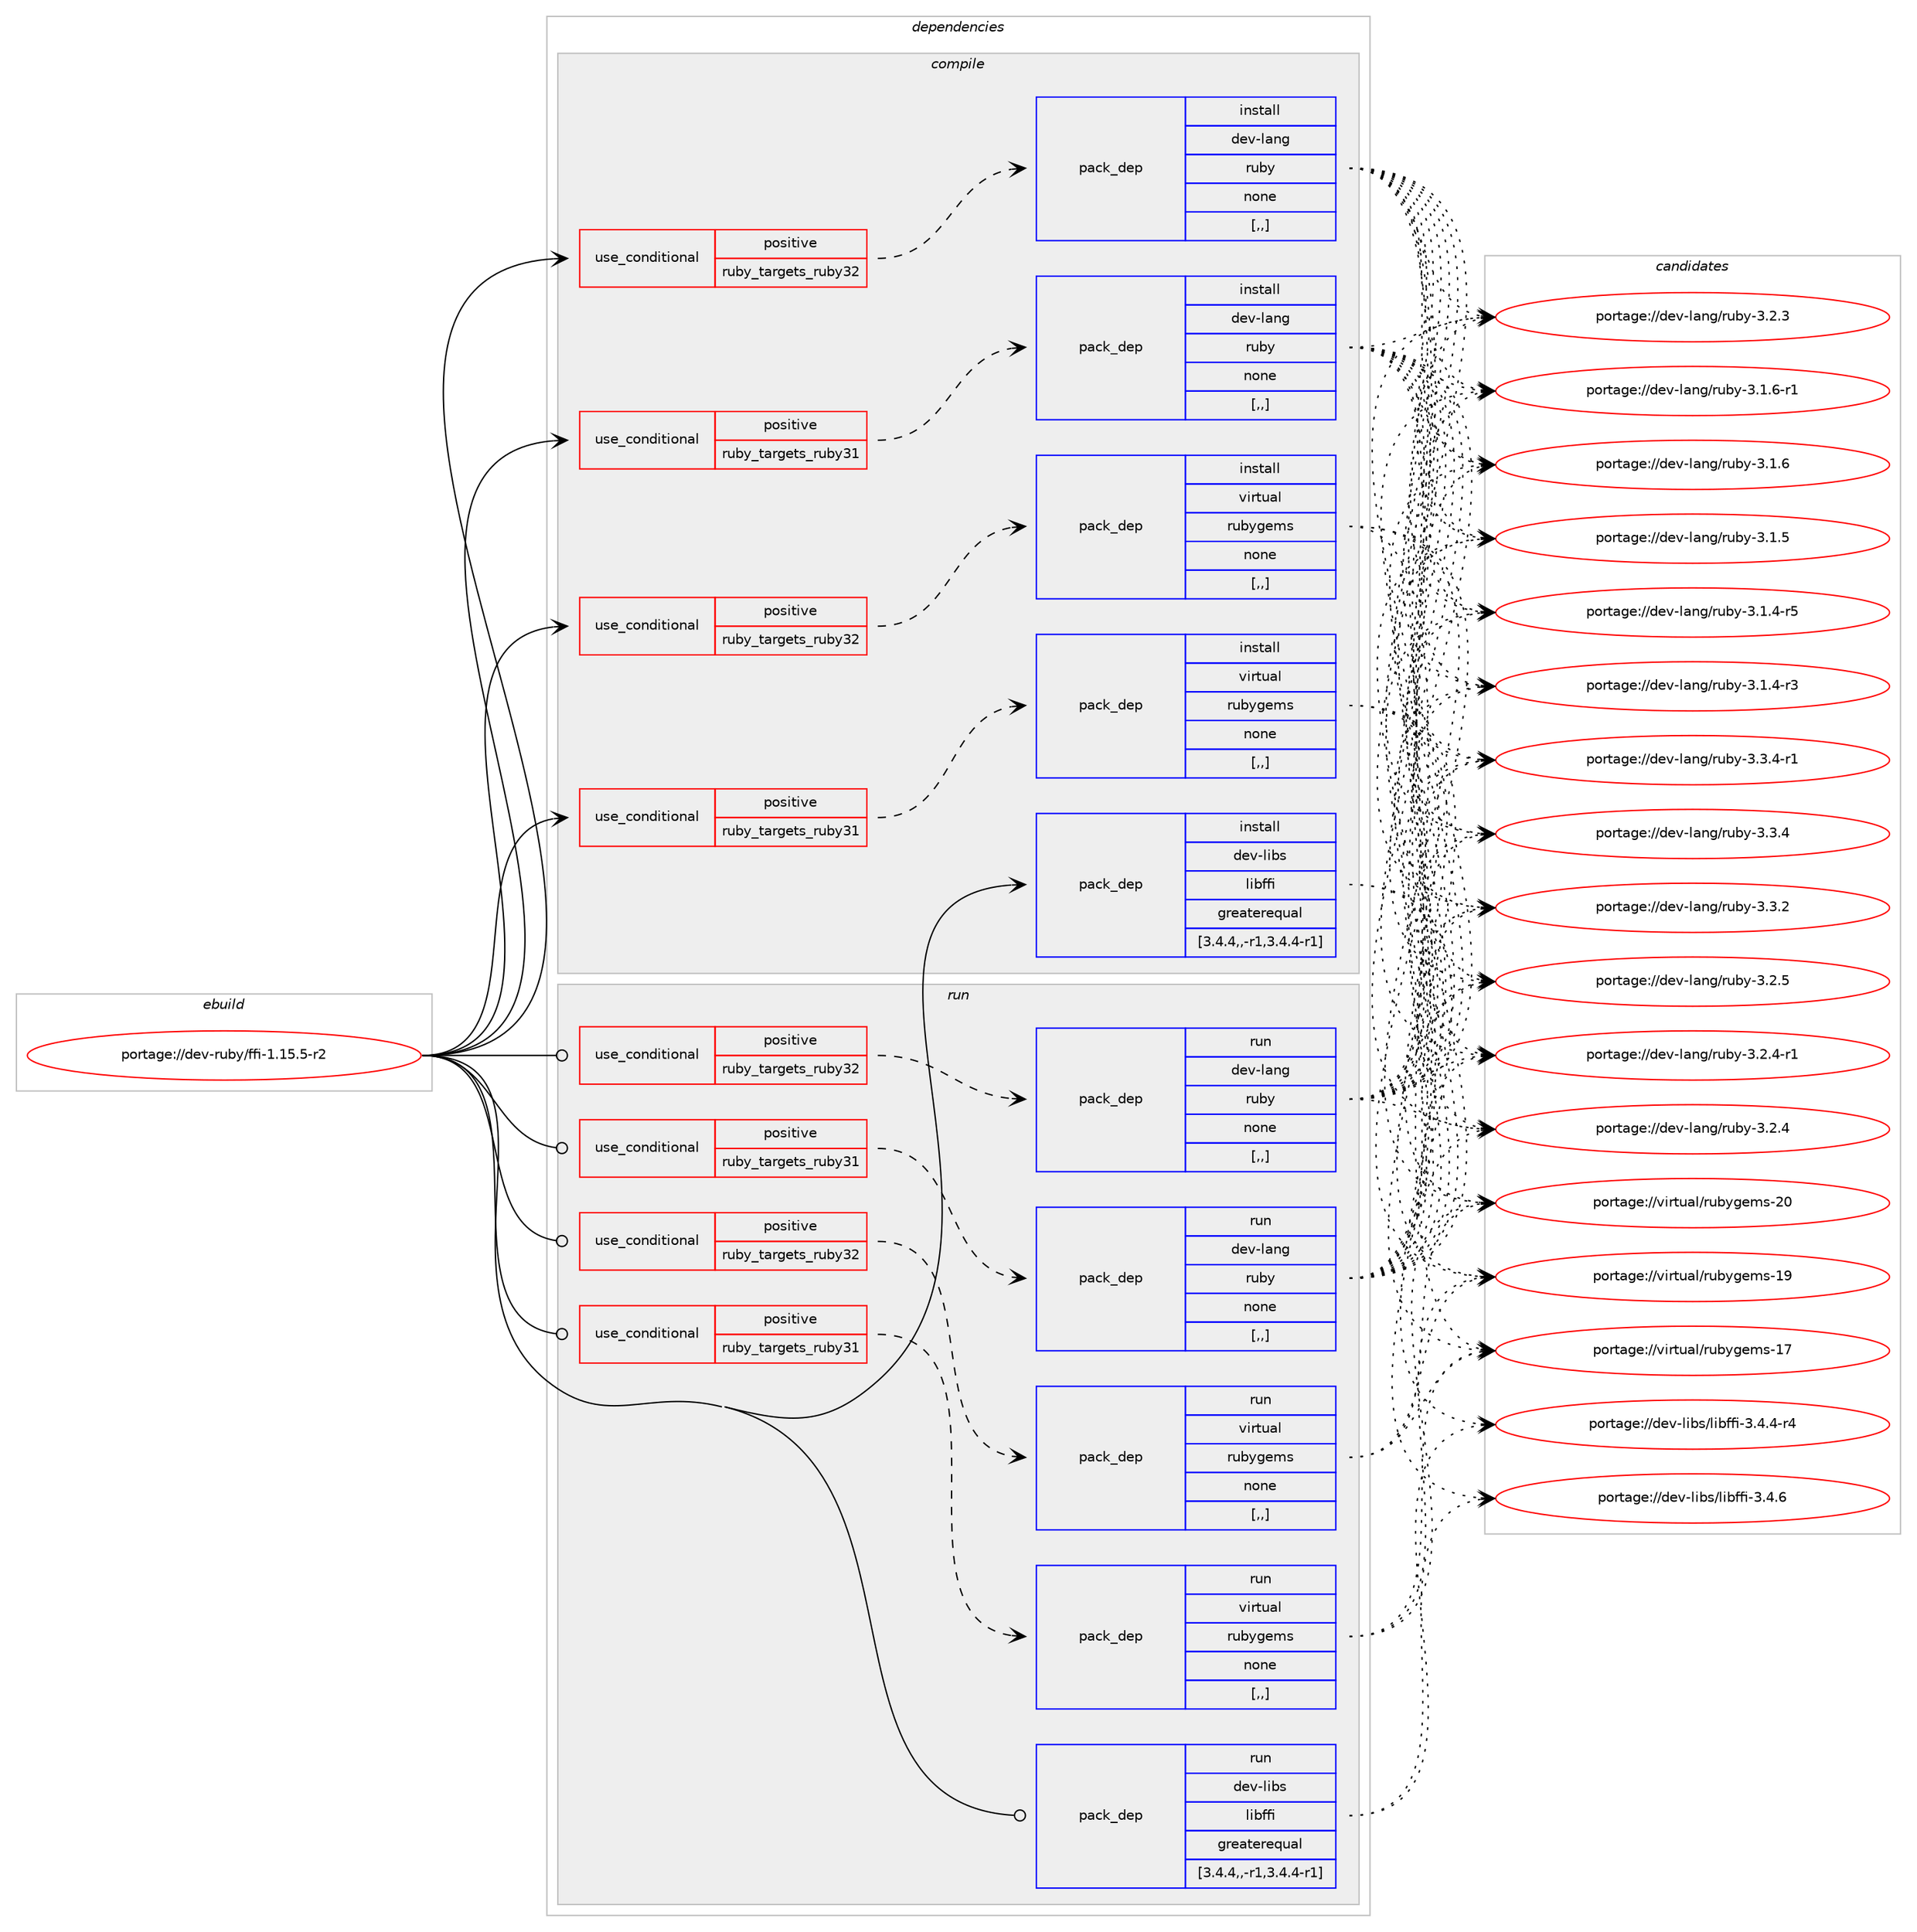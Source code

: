 digraph prolog {

# *************
# Graph options
# *************

newrank=true;
concentrate=true;
compound=true;
graph [rankdir=LR,fontname=Helvetica,fontsize=10,ranksep=1.5];#, ranksep=2.5, nodesep=0.2];
edge  [arrowhead=vee];
node  [fontname=Helvetica,fontsize=10];

# **********
# The ebuild
# **********

subgraph cluster_leftcol {
color=gray;
label=<<i>ebuild</i>>;
id [label="portage://dev-ruby/ffi-1.15.5-r2", color=red, width=4, href="../dev-ruby/ffi-1.15.5-r2.svg"];
}

# ****************
# The dependencies
# ****************

subgraph cluster_midcol {
color=gray;
label=<<i>dependencies</i>>;
subgraph cluster_compile {
fillcolor="#eeeeee";
style=filled;
label=<<i>compile</i>>;
subgraph cond47962 {
dependency184285 [label=<<TABLE BORDER="0" CELLBORDER="1" CELLSPACING="0" CELLPADDING="4"><TR><TD ROWSPAN="3" CELLPADDING="10">use_conditional</TD></TR><TR><TD>positive</TD></TR><TR><TD>ruby_targets_ruby31</TD></TR></TABLE>>, shape=none, color=red];
subgraph pack134994 {
dependency184286 [label=<<TABLE BORDER="0" CELLBORDER="1" CELLSPACING="0" CELLPADDING="4" WIDTH="220"><TR><TD ROWSPAN="6" CELLPADDING="30">pack_dep</TD></TR><TR><TD WIDTH="110">install</TD></TR><TR><TD>dev-lang</TD></TR><TR><TD>ruby</TD></TR><TR><TD>none</TD></TR><TR><TD>[,,]</TD></TR></TABLE>>, shape=none, color=blue];
}
dependency184285:e -> dependency184286:w [weight=20,style="dashed",arrowhead="vee"];
}
id:e -> dependency184285:w [weight=20,style="solid",arrowhead="vee"];
subgraph cond47963 {
dependency184287 [label=<<TABLE BORDER="0" CELLBORDER="1" CELLSPACING="0" CELLPADDING="4"><TR><TD ROWSPAN="3" CELLPADDING="10">use_conditional</TD></TR><TR><TD>positive</TD></TR><TR><TD>ruby_targets_ruby31</TD></TR></TABLE>>, shape=none, color=red];
subgraph pack134995 {
dependency184288 [label=<<TABLE BORDER="0" CELLBORDER="1" CELLSPACING="0" CELLPADDING="4" WIDTH="220"><TR><TD ROWSPAN="6" CELLPADDING="30">pack_dep</TD></TR><TR><TD WIDTH="110">install</TD></TR><TR><TD>virtual</TD></TR><TR><TD>rubygems</TD></TR><TR><TD>none</TD></TR><TR><TD>[,,]</TD></TR></TABLE>>, shape=none, color=blue];
}
dependency184287:e -> dependency184288:w [weight=20,style="dashed",arrowhead="vee"];
}
id:e -> dependency184287:w [weight=20,style="solid",arrowhead="vee"];
subgraph cond47964 {
dependency184289 [label=<<TABLE BORDER="0" CELLBORDER="1" CELLSPACING="0" CELLPADDING="4"><TR><TD ROWSPAN="3" CELLPADDING="10">use_conditional</TD></TR><TR><TD>positive</TD></TR><TR><TD>ruby_targets_ruby32</TD></TR></TABLE>>, shape=none, color=red];
subgraph pack134996 {
dependency184290 [label=<<TABLE BORDER="0" CELLBORDER="1" CELLSPACING="0" CELLPADDING="4" WIDTH="220"><TR><TD ROWSPAN="6" CELLPADDING="30">pack_dep</TD></TR><TR><TD WIDTH="110">install</TD></TR><TR><TD>dev-lang</TD></TR><TR><TD>ruby</TD></TR><TR><TD>none</TD></TR><TR><TD>[,,]</TD></TR></TABLE>>, shape=none, color=blue];
}
dependency184289:e -> dependency184290:w [weight=20,style="dashed",arrowhead="vee"];
}
id:e -> dependency184289:w [weight=20,style="solid",arrowhead="vee"];
subgraph cond47965 {
dependency184291 [label=<<TABLE BORDER="0" CELLBORDER="1" CELLSPACING="0" CELLPADDING="4"><TR><TD ROWSPAN="3" CELLPADDING="10">use_conditional</TD></TR><TR><TD>positive</TD></TR><TR><TD>ruby_targets_ruby32</TD></TR></TABLE>>, shape=none, color=red];
subgraph pack134997 {
dependency184292 [label=<<TABLE BORDER="0" CELLBORDER="1" CELLSPACING="0" CELLPADDING="4" WIDTH="220"><TR><TD ROWSPAN="6" CELLPADDING="30">pack_dep</TD></TR><TR><TD WIDTH="110">install</TD></TR><TR><TD>virtual</TD></TR><TR><TD>rubygems</TD></TR><TR><TD>none</TD></TR><TR><TD>[,,]</TD></TR></TABLE>>, shape=none, color=blue];
}
dependency184291:e -> dependency184292:w [weight=20,style="dashed",arrowhead="vee"];
}
id:e -> dependency184291:w [weight=20,style="solid",arrowhead="vee"];
subgraph pack134998 {
dependency184293 [label=<<TABLE BORDER="0" CELLBORDER="1" CELLSPACING="0" CELLPADDING="4" WIDTH="220"><TR><TD ROWSPAN="6" CELLPADDING="30">pack_dep</TD></TR><TR><TD WIDTH="110">install</TD></TR><TR><TD>dev-libs</TD></TR><TR><TD>libffi</TD></TR><TR><TD>greaterequal</TD></TR><TR><TD>[3.4.4,,-r1,3.4.4-r1]</TD></TR></TABLE>>, shape=none, color=blue];
}
id:e -> dependency184293:w [weight=20,style="solid",arrowhead="vee"];
}
subgraph cluster_compileandrun {
fillcolor="#eeeeee";
style=filled;
label=<<i>compile and run</i>>;
}
subgraph cluster_run {
fillcolor="#eeeeee";
style=filled;
label=<<i>run</i>>;
subgraph cond47966 {
dependency184294 [label=<<TABLE BORDER="0" CELLBORDER="1" CELLSPACING="0" CELLPADDING="4"><TR><TD ROWSPAN="3" CELLPADDING="10">use_conditional</TD></TR><TR><TD>positive</TD></TR><TR><TD>ruby_targets_ruby31</TD></TR></TABLE>>, shape=none, color=red];
subgraph pack134999 {
dependency184295 [label=<<TABLE BORDER="0" CELLBORDER="1" CELLSPACING="0" CELLPADDING="4" WIDTH="220"><TR><TD ROWSPAN="6" CELLPADDING="30">pack_dep</TD></TR><TR><TD WIDTH="110">run</TD></TR><TR><TD>dev-lang</TD></TR><TR><TD>ruby</TD></TR><TR><TD>none</TD></TR><TR><TD>[,,]</TD></TR></TABLE>>, shape=none, color=blue];
}
dependency184294:e -> dependency184295:w [weight=20,style="dashed",arrowhead="vee"];
}
id:e -> dependency184294:w [weight=20,style="solid",arrowhead="odot"];
subgraph cond47967 {
dependency184296 [label=<<TABLE BORDER="0" CELLBORDER="1" CELLSPACING="0" CELLPADDING="4"><TR><TD ROWSPAN="3" CELLPADDING="10">use_conditional</TD></TR><TR><TD>positive</TD></TR><TR><TD>ruby_targets_ruby31</TD></TR></TABLE>>, shape=none, color=red];
subgraph pack135000 {
dependency184297 [label=<<TABLE BORDER="0" CELLBORDER="1" CELLSPACING="0" CELLPADDING="4" WIDTH="220"><TR><TD ROWSPAN="6" CELLPADDING="30">pack_dep</TD></TR><TR><TD WIDTH="110">run</TD></TR><TR><TD>virtual</TD></TR><TR><TD>rubygems</TD></TR><TR><TD>none</TD></TR><TR><TD>[,,]</TD></TR></TABLE>>, shape=none, color=blue];
}
dependency184296:e -> dependency184297:w [weight=20,style="dashed",arrowhead="vee"];
}
id:e -> dependency184296:w [weight=20,style="solid",arrowhead="odot"];
subgraph cond47968 {
dependency184298 [label=<<TABLE BORDER="0" CELLBORDER="1" CELLSPACING="0" CELLPADDING="4"><TR><TD ROWSPAN="3" CELLPADDING="10">use_conditional</TD></TR><TR><TD>positive</TD></TR><TR><TD>ruby_targets_ruby32</TD></TR></TABLE>>, shape=none, color=red];
subgraph pack135001 {
dependency184299 [label=<<TABLE BORDER="0" CELLBORDER="1" CELLSPACING="0" CELLPADDING="4" WIDTH="220"><TR><TD ROWSPAN="6" CELLPADDING="30">pack_dep</TD></TR><TR><TD WIDTH="110">run</TD></TR><TR><TD>dev-lang</TD></TR><TR><TD>ruby</TD></TR><TR><TD>none</TD></TR><TR><TD>[,,]</TD></TR></TABLE>>, shape=none, color=blue];
}
dependency184298:e -> dependency184299:w [weight=20,style="dashed",arrowhead="vee"];
}
id:e -> dependency184298:w [weight=20,style="solid",arrowhead="odot"];
subgraph cond47969 {
dependency184300 [label=<<TABLE BORDER="0" CELLBORDER="1" CELLSPACING="0" CELLPADDING="4"><TR><TD ROWSPAN="3" CELLPADDING="10">use_conditional</TD></TR><TR><TD>positive</TD></TR><TR><TD>ruby_targets_ruby32</TD></TR></TABLE>>, shape=none, color=red];
subgraph pack135002 {
dependency184301 [label=<<TABLE BORDER="0" CELLBORDER="1" CELLSPACING="0" CELLPADDING="4" WIDTH="220"><TR><TD ROWSPAN="6" CELLPADDING="30">pack_dep</TD></TR><TR><TD WIDTH="110">run</TD></TR><TR><TD>virtual</TD></TR><TR><TD>rubygems</TD></TR><TR><TD>none</TD></TR><TR><TD>[,,]</TD></TR></TABLE>>, shape=none, color=blue];
}
dependency184300:e -> dependency184301:w [weight=20,style="dashed",arrowhead="vee"];
}
id:e -> dependency184300:w [weight=20,style="solid",arrowhead="odot"];
subgraph pack135003 {
dependency184302 [label=<<TABLE BORDER="0" CELLBORDER="1" CELLSPACING="0" CELLPADDING="4" WIDTH="220"><TR><TD ROWSPAN="6" CELLPADDING="30">pack_dep</TD></TR><TR><TD WIDTH="110">run</TD></TR><TR><TD>dev-libs</TD></TR><TR><TD>libffi</TD></TR><TR><TD>greaterequal</TD></TR><TR><TD>[3.4.4,,-r1,3.4.4-r1]</TD></TR></TABLE>>, shape=none, color=blue];
}
id:e -> dependency184302:w [weight=20,style="solid",arrowhead="odot"];
}
}

# **************
# The candidates
# **************

subgraph cluster_choices {
rank=same;
color=gray;
label=<<i>candidates</i>>;

subgraph choice134994 {
color=black;
nodesep=1;
choice100101118451089711010347114117981214551465146524511449 [label="portage://dev-lang/ruby-3.3.4-r1", color=red, width=4,href="../dev-lang/ruby-3.3.4-r1.svg"];
choice10010111845108971101034711411798121455146514652 [label="portage://dev-lang/ruby-3.3.4", color=red, width=4,href="../dev-lang/ruby-3.3.4.svg"];
choice10010111845108971101034711411798121455146514650 [label="portage://dev-lang/ruby-3.3.2", color=red, width=4,href="../dev-lang/ruby-3.3.2.svg"];
choice10010111845108971101034711411798121455146504653 [label="portage://dev-lang/ruby-3.2.5", color=red, width=4,href="../dev-lang/ruby-3.2.5.svg"];
choice100101118451089711010347114117981214551465046524511449 [label="portage://dev-lang/ruby-3.2.4-r1", color=red, width=4,href="../dev-lang/ruby-3.2.4-r1.svg"];
choice10010111845108971101034711411798121455146504652 [label="portage://dev-lang/ruby-3.2.4", color=red, width=4,href="../dev-lang/ruby-3.2.4.svg"];
choice10010111845108971101034711411798121455146504651 [label="portage://dev-lang/ruby-3.2.3", color=red, width=4,href="../dev-lang/ruby-3.2.3.svg"];
choice100101118451089711010347114117981214551464946544511449 [label="portage://dev-lang/ruby-3.1.6-r1", color=red, width=4,href="../dev-lang/ruby-3.1.6-r1.svg"];
choice10010111845108971101034711411798121455146494654 [label="portage://dev-lang/ruby-3.1.6", color=red, width=4,href="../dev-lang/ruby-3.1.6.svg"];
choice10010111845108971101034711411798121455146494653 [label="portage://dev-lang/ruby-3.1.5", color=red, width=4,href="../dev-lang/ruby-3.1.5.svg"];
choice100101118451089711010347114117981214551464946524511453 [label="portage://dev-lang/ruby-3.1.4-r5", color=red, width=4,href="../dev-lang/ruby-3.1.4-r5.svg"];
choice100101118451089711010347114117981214551464946524511451 [label="portage://dev-lang/ruby-3.1.4-r3", color=red, width=4,href="../dev-lang/ruby-3.1.4-r3.svg"];
dependency184286:e -> choice100101118451089711010347114117981214551465146524511449:w [style=dotted,weight="100"];
dependency184286:e -> choice10010111845108971101034711411798121455146514652:w [style=dotted,weight="100"];
dependency184286:e -> choice10010111845108971101034711411798121455146514650:w [style=dotted,weight="100"];
dependency184286:e -> choice10010111845108971101034711411798121455146504653:w [style=dotted,weight="100"];
dependency184286:e -> choice100101118451089711010347114117981214551465046524511449:w [style=dotted,weight="100"];
dependency184286:e -> choice10010111845108971101034711411798121455146504652:w [style=dotted,weight="100"];
dependency184286:e -> choice10010111845108971101034711411798121455146504651:w [style=dotted,weight="100"];
dependency184286:e -> choice100101118451089711010347114117981214551464946544511449:w [style=dotted,weight="100"];
dependency184286:e -> choice10010111845108971101034711411798121455146494654:w [style=dotted,weight="100"];
dependency184286:e -> choice10010111845108971101034711411798121455146494653:w [style=dotted,weight="100"];
dependency184286:e -> choice100101118451089711010347114117981214551464946524511453:w [style=dotted,weight="100"];
dependency184286:e -> choice100101118451089711010347114117981214551464946524511451:w [style=dotted,weight="100"];
}
subgraph choice134995 {
color=black;
nodesep=1;
choice118105114116117971084711411798121103101109115455048 [label="portage://virtual/rubygems-20", color=red, width=4,href="../virtual/rubygems-20.svg"];
choice118105114116117971084711411798121103101109115454957 [label="portage://virtual/rubygems-19", color=red, width=4,href="../virtual/rubygems-19.svg"];
choice118105114116117971084711411798121103101109115454955 [label="portage://virtual/rubygems-17", color=red, width=4,href="../virtual/rubygems-17.svg"];
dependency184288:e -> choice118105114116117971084711411798121103101109115455048:w [style=dotted,weight="100"];
dependency184288:e -> choice118105114116117971084711411798121103101109115454957:w [style=dotted,weight="100"];
dependency184288:e -> choice118105114116117971084711411798121103101109115454955:w [style=dotted,weight="100"];
}
subgraph choice134996 {
color=black;
nodesep=1;
choice100101118451089711010347114117981214551465146524511449 [label="portage://dev-lang/ruby-3.3.4-r1", color=red, width=4,href="../dev-lang/ruby-3.3.4-r1.svg"];
choice10010111845108971101034711411798121455146514652 [label="portage://dev-lang/ruby-3.3.4", color=red, width=4,href="../dev-lang/ruby-3.3.4.svg"];
choice10010111845108971101034711411798121455146514650 [label="portage://dev-lang/ruby-3.3.2", color=red, width=4,href="../dev-lang/ruby-3.3.2.svg"];
choice10010111845108971101034711411798121455146504653 [label="portage://dev-lang/ruby-3.2.5", color=red, width=4,href="../dev-lang/ruby-3.2.5.svg"];
choice100101118451089711010347114117981214551465046524511449 [label="portage://dev-lang/ruby-3.2.4-r1", color=red, width=4,href="../dev-lang/ruby-3.2.4-r1.svg"];
choice10010111845108971101034711411798121455146504652 [label="portage://dev-lang/ruby-3.2.4", color=red, width=4,href="../dev-lang/ruby-3.2.4.svg"];
choice10010111845108971101034711411798121455146504651 [label="portage://dev-lang/ruby-3.2.3", color=red, width=4,href="../dev-lang/ruby-3.2.3.svg"];
choice100101118451089711010347114117981214551464946544511449 [label="portage://dev-lang/ruby-3.1.6-r1", color=red, width=4,href="../dev-lang/ruby-3.1.6-r1.svg"];
choice10010111845108971101034711411798121455146494654 [label="portage://dev-lang/ruby-3.1.6", color=red, width=4,href="../dev-lang/ruby-3.1.6.svg"];
choice10010111845108971101034711411798121455146494653 [label="portage://dev-lang/ruby-3.1.5", color=red, width=4,href="../dev-lang/ruby-3.1.5.svg"];
choice100101118451089711010347114117981214551464946524511453 [label="portage://dev-lang/ruby-3.1.4-r5", color=red, width=4,href="../dev-lang/ruby-3.1.4-r5.svg"];
choice100101118451089711010347114117981214551464946524511451 [label="portage://dev-lang/ruby-3.1.4-r3", color=red, width=4,href="../dev-lang/ruby-3.1.4-r3.svg"];
dependency184290:e -> choice100101118451089711010347114117981214551465146524511449:w [style=dotted,weight="100"];
dependency184290:e -> choice10010111845108971101034711411798121455146514652:w [style=dotted,weight="100"];
dependency184290:e -> choice10010111845108971101034711411798121455146514650:w [style=dotted,weight="100"];
dependency184290:e -> choice10010111845108971101034711411798121455146504653:w [style=dotted,weight="100"];
dependency184290:e -> choice100101118451089711010347114117981214551465046524511449:w [style=dotted,weight="100"];
dependency184290:e -> choice10010111845108971101034711411798121455146504652:w [style=dotted,weight="100"];
dependency184290:e -> choice10010111845108971101034711411798121455146504651:w [style=dotted,weight="100"];
dependency184290:e -> choice100101118451089711010347114117981214551464946544511449:w [style=dotted,weight="100"];
dependency184290:e -> choice10010111845108971101034711411798121455146494654:w [style=dotted,weight="100"];
dependency184290:e -> choice10010111845108971101034711411798121455146494653:w [style=dotted,weight="100"];
dependency184290:e -> choice100101118451089711010347114117981214551464946524511453:w [style=dotted,weight="100"];
dependency184290:e -> choice100101118451089711010347114117981214551464946524511451:w [style=dotted,weight="100"];
}
subgraph choice134997 {
color=black;
nodesep=1;
choice118105114116117971084711411798121103101109115455048 [label="portage://virtual/rubygems-20", color=red, width=4,href="../virtual/rubygems-20.svg"];
choice118105114116117971084711411798121103101109115454957 [label="portage://virtual/rubygems-19", color=red, width=4,href="../virtual/rubygems-19.svg"];
choice118105114116117971084711411798121103101109115454955 [label="portage://virtual/rubygems-17", color=red, width=4,href="../virtual/rubygems-17.svg"];
dependency184292:e -> choice118105114116117971084711411798121103101109115455048:w [style=dotted,weight="100"];
dependency184292:e -> choice118105114116117971084711411798121103101109115454957:w [style=dotted,weight="100"];
dependency184292:e -> choice118105114116117971084711411798121103101109115454955:w [style=dotted,weight="100"];
}
subgraph choice134998 {
color=black;
nodesep=1;
choice10010111845108105981154710810598102102105455146524654 [label="portage://dev-libs/libffi-3.4.6", color=red, width=4,href="../dev-libs/libffi-3.4.6.svg"];
choice100101118451081059811547108105981021021054551465246524511452 [label="portage://dev-libs/libffi-3.4.4-r4", color=red, width=4,href="../dev-libs/libffi-3.4.4-r4.svg"];
dependency184293:e -> choice10010111845108105981154710810598102102105455146524654:w [style=dotted,weight="100"];
dependency184293:e -> choice100101118451081059811547108105981021021054551465246524511452:w [style=dotted,weight="100"];
}
subgraph choice134999 {
color=black;
nodesep=1;
choice100101118451089711010347114117981214551465146524511449 [label="portage://dev-lang/ruby-3.3.4-r1", color=red, width=4,href="../dev-lang/ruby-3.3.4-r1.svg"];
choice10010111845108971101034711411798121455146514652 [label="portage://dev-lang/ruby-3.3.4", color=red, width=4,href="../dev-lang/ruby-3.3.4.svg"];
choice10010111845108971101034711411798121455146514650 [label="portage://dev-lang/ruby-3.3.2", color=red, width=4,href="../dev-lang/ruby-3.3.2.svg"];
choice10010111845108971101034711411798121455146504653 [label="portage://dev-lang/ruby-3.2.5", color=red, width=4,href="../dev-lang/ruby-3.2.5.svg"];
choice100101118451089711010347114117981214551465046524511449 [label="portage://dev-lang/ruby-3.2.4-r1", color=red, width=4,href="../dev-lang/ruby-3.2.4-r1.svg"];
choice10010111845108971101034711411798121455146504652 [label="portage://dev-lang/ruby-3.2.4", color=red, width=4,href="../dev-lang/ruby-3.2.4.svg"];
choice10010111845108971101034711411798121455146504651 [label="portage://dev-lang/ruby-3.2.3", color=red, width=4,href="../dev-lang/ruby-3.2.3.svg"];
choice100101118451089711010347114117981214551464946544511449 [label="portage://dev-lang/ruby-3.1.6-r1", color=red, width=4,href="../dev-lang/ruby-3.1.6-r1.svg"];
choice10010111845108971101034711411798121455146494654 [label="portage://dev-lang/ruby-3.1.6", color=red, width=4,href="../dev-lang/ruby-3.1.6.svg"];
choice10010111845108971101034711411798121455146494653 [label="portage://dev-lang/ruby-3.1.5", color=red, width=4,href="../dev-lang/ruby-3.1.5.svg"];
choice100101118451089711010347114117981214551464946524511453 [label="portage://dev-lang/ruby-3.1.4-r5", color=red, width=4,href="../dev-lang/ruby-3.1.4-r5.svg"];
choice100101118451089711010347114117981214551464946524511451 [label="portage://dev-lang/ruby-3.1.4-r3", color=red, width=4,href="../dev-lang/ruby-3.1.4-r3.svg"];
dependency184295:e -> choice100101118451089711010347114117981214551465146524511449:w [style=dotted,weight="100"];
dependency184295:e -> choice10010111845108971101034711411798121455146514652:w [style=dotted,weight="100"];
dependency184295:e -> choice10010111845108971101034711411798121455146514650:w [style=dotted,weight="100"];
dependency184295:e -> choice10010111845108971101034711411798121455146504653:w [style=dotted,weight="100"];
dependency184295:e -> choice100101118451089711010347114117981214551465046524511449:w [style=dotted,weight="100"];
dependency184295:e -> choice10010111845108971101034711411798121455146504652:w [style=dotted,weight="100"];
dependency184295:e -> choice10010111845108971101034711411798121455146504651:w [style=dotted,weight="100"];
dependency184295:e -> choice100101118451089711010347114117981214551464946544511449:w [style=dotted,weight="100"];
dependency184295:e -> choice10010111845108971101034711411798121455146494654:w [style=dotted,weight="100"];
dependency184295:e -> choice10010111845108971101034711411798121455146494653:w [style=dotted,weight="100"];
dependency184295:e -> choice100101118451089711010347114117981214551464946524511453:w [style=dotted,weight="100"];
dependency184295:e -> choice100101118451089711010347114117981214551464946524511451:w [style=dotted,weight="100"];
}
subgraph choice135000 {
color=black;
nodesep=1;
choice118105114116117971084711411798121103101109115455048 [label="portage://virtual/rubygems-20", color=red, width=4,href="../virtual/rubygems-20.svg"];
choice118105114116117971084711411798121103101109115454957 [label="portage://virtual/rubygems-19", color=red, width=4,href="../virtual/rubygems-19.svg"];
choice118105114116117971084711411798121103101109115454955 [label="portage://virtual/rubygems-17", color=red, width=4,href="../virtual/rubygems-17.svg"];
dependency184297:e -> choice118105114116117971084711411798121103101109115455048:w [style=dotted,weight="100"];
dependency184297:e -> choice118105114116117971084711411798121103101109115454957:w [style=dotted,weight="100"];
dependency184297:e -> choice118105114116117971084711411798121103101109115454955:w [style=dotted,weight="100"];
}
subgraph choice135001 {
color=black;
nodesep=1;
choice100101118451089711010347114117981214551465146524511449 [label="portage://dev-lang/ruby-3.3.4-r1", color=red, width=4,href="../dev-lang/ruby-3.3.4-r1.svg"];
choice10010111845108971101034711411798121455146514652 [label="portage://dev-lang/ruby-3.3.4", color=red, width=4,href="../dev-lang/ruby-3.3.4.svg"];
choice10010111845108971101034711411798121455146514650 [label="portage://dev-lang/ruby-3.3.2", color=red, width=4,href="../dev-lang/ruby-3.3.2.svg"];
choice10010111845108971101034711411798121455146504653 [label="portage://dev-lang/ruby-3.2.5", color=red, width=4,href="../dev-lang/ruby-3.2.5.svg"];
choice100101118451089711010347114117981214551465046524511449 [label="portage://dev-lang/ruby-3.2.4-r1", color=red, width=4,href="../dev-lang/ruby-3.2.4-r1.svg"];
choice10010111845108971101034711411798121455146504652 [label="portage://dev-lang/ruby-3.2.4", color=red, width=4,href="../dev-lang/ruby-3.2.4.svg"];
choice10010111845108971101034711411798121455146504651 [label="portage://dev-lang/ruby-3.2.3", color=red, width=4,href="../dev-lang/ruby-3.2.3.svg"];
choice100101118451089711010347114117981214551464946544511449 [label="portage://dev-lang/ruby-3.1.6-r1", color=red, width=4,href="../dev-lang/ruby-3.1.6-r1.svg"];
choice10010111845108971101034711411798121455146494654 [label="portage://dev-lang/ruby-3.1.6", color=red, width=4,href="../dev-lang/ruby-3.1.6.svg"];
choice10010111845108971101034711411798121455146494653 [label="portage://dev-lang/ruby-3.1.5", color=red, width=4,href="../dev-lang/ruby-3.1.5.svg"];
choice100101118451089711010347114117981214551464946524511453 [label="portage://dev-lang/ruby-3.1.4-r5", color=red, width=4,href="../dev-lang/ruby-3.1.4-r5.svg"];
choice100101118451089711010347114117981214551464946524511451 [label="portage://dev-lang/ruby-3.1.4-r3", color=red, width=4,href="../dev-lang/ruby-3.1.4-r3.svg"];
dependency184299:e -> choice100101118451089711010347114117981214551465146524511449:w [style=dotted,weight="100"];
dependency184299:e -> choice10010111845108971101034711411798121455146514652:w [style=dotted,weight="100"];
dependency184299:e -> choice10010111845108971101034711411798121455146514650:w [style=dotted,weight="100"];
dependency184299:e -> choice10010111845108971101034711411798121455146504653:w [style=dotted,weight="100"];
dependency184299:e -> choice100101118451089711010347114117981214551465046524511449:w [style=dotted,weight="100"];
dependency184299:e -> choice10010111845108971101034711411798121455146504652:w [style=dotted,weight="100"];
dependency184299:e -> choice10010111845108971101034711411798121455146504651:w [style=dotted,weight="100"];
dependency184299:e -> choice100101118451089711010347114117981214551464946544511449:w [style=dotted,weight="100"];
dependency184299:e -> choice10010111845108971101034711411798121455146494654:w [style=dotted,weight="100"];
dependency184299:e -> choice10010111845108971101034711411798121455146494653:w [style=dotted,weight="100"];
dependency184299:e -> choice100101118451089711010347114117981214551464946524511453:w [style=dotted,weight="100"];
dependency184299:e -> choice100101118451089711010347114117981214551464946524511451:w [style=dotted,weight="100"];
}
subgraph choice135002 {
color=black;
nodesep=1;
choice118105114116117971084711411798121103101109115455048 [label="portage://virtual/rubygems-20", color=red, width=4,href="../virtual/rubygems-20.svg"];
choice118105114116117971084711411798121103101109115454957 [label="portage://virtual/rubygems-19", color=red, width=4,href="../virtual/rubygems-19.svg"];
choice118105114116117971084711411798121103101109115454955 [label="portage://virtual/rubygems-17", color=red, width=4,href="../virtual/rubygems-17.svg"];
dependency184301:e -> choice118105114116117971084711411798121103101109115455048:w [style=dotted,weight="100"];
dependency184301:e -> choice118105114116117971084711411798121103101109115454957:w [style=dotted,weight="100"];
dependency184301:e -> choice118105114116117971084711411798121103101109115454955:w [style=dotted,weight="100"];
}
subgraph choice135003 {
color=black;
nodesep=1;
choice10010111845108105981154710810598102102105455146524654 [label="portage://dev-libs/libffi-3.4.6", color=red, width=4,href="../dev-libs/libffi-3.4.6.svg"];
choice100101118451081059811547108105981021021054551465246524511452 [label="portage://dev-libs/libffi-3.4.4-r4", color=red, width=4,href="../dev-libs/libffi-3.4.4-r4.svg"];
dependency184302:e -> choice10010111845108105981154710810598102102105455146524654:w [style=dotted,weight="100"];
dependency184302:e -> choice100101118451081059811547108105981021021054551465246524511452:w [style=dotted,weight="100"];
}
}

}
